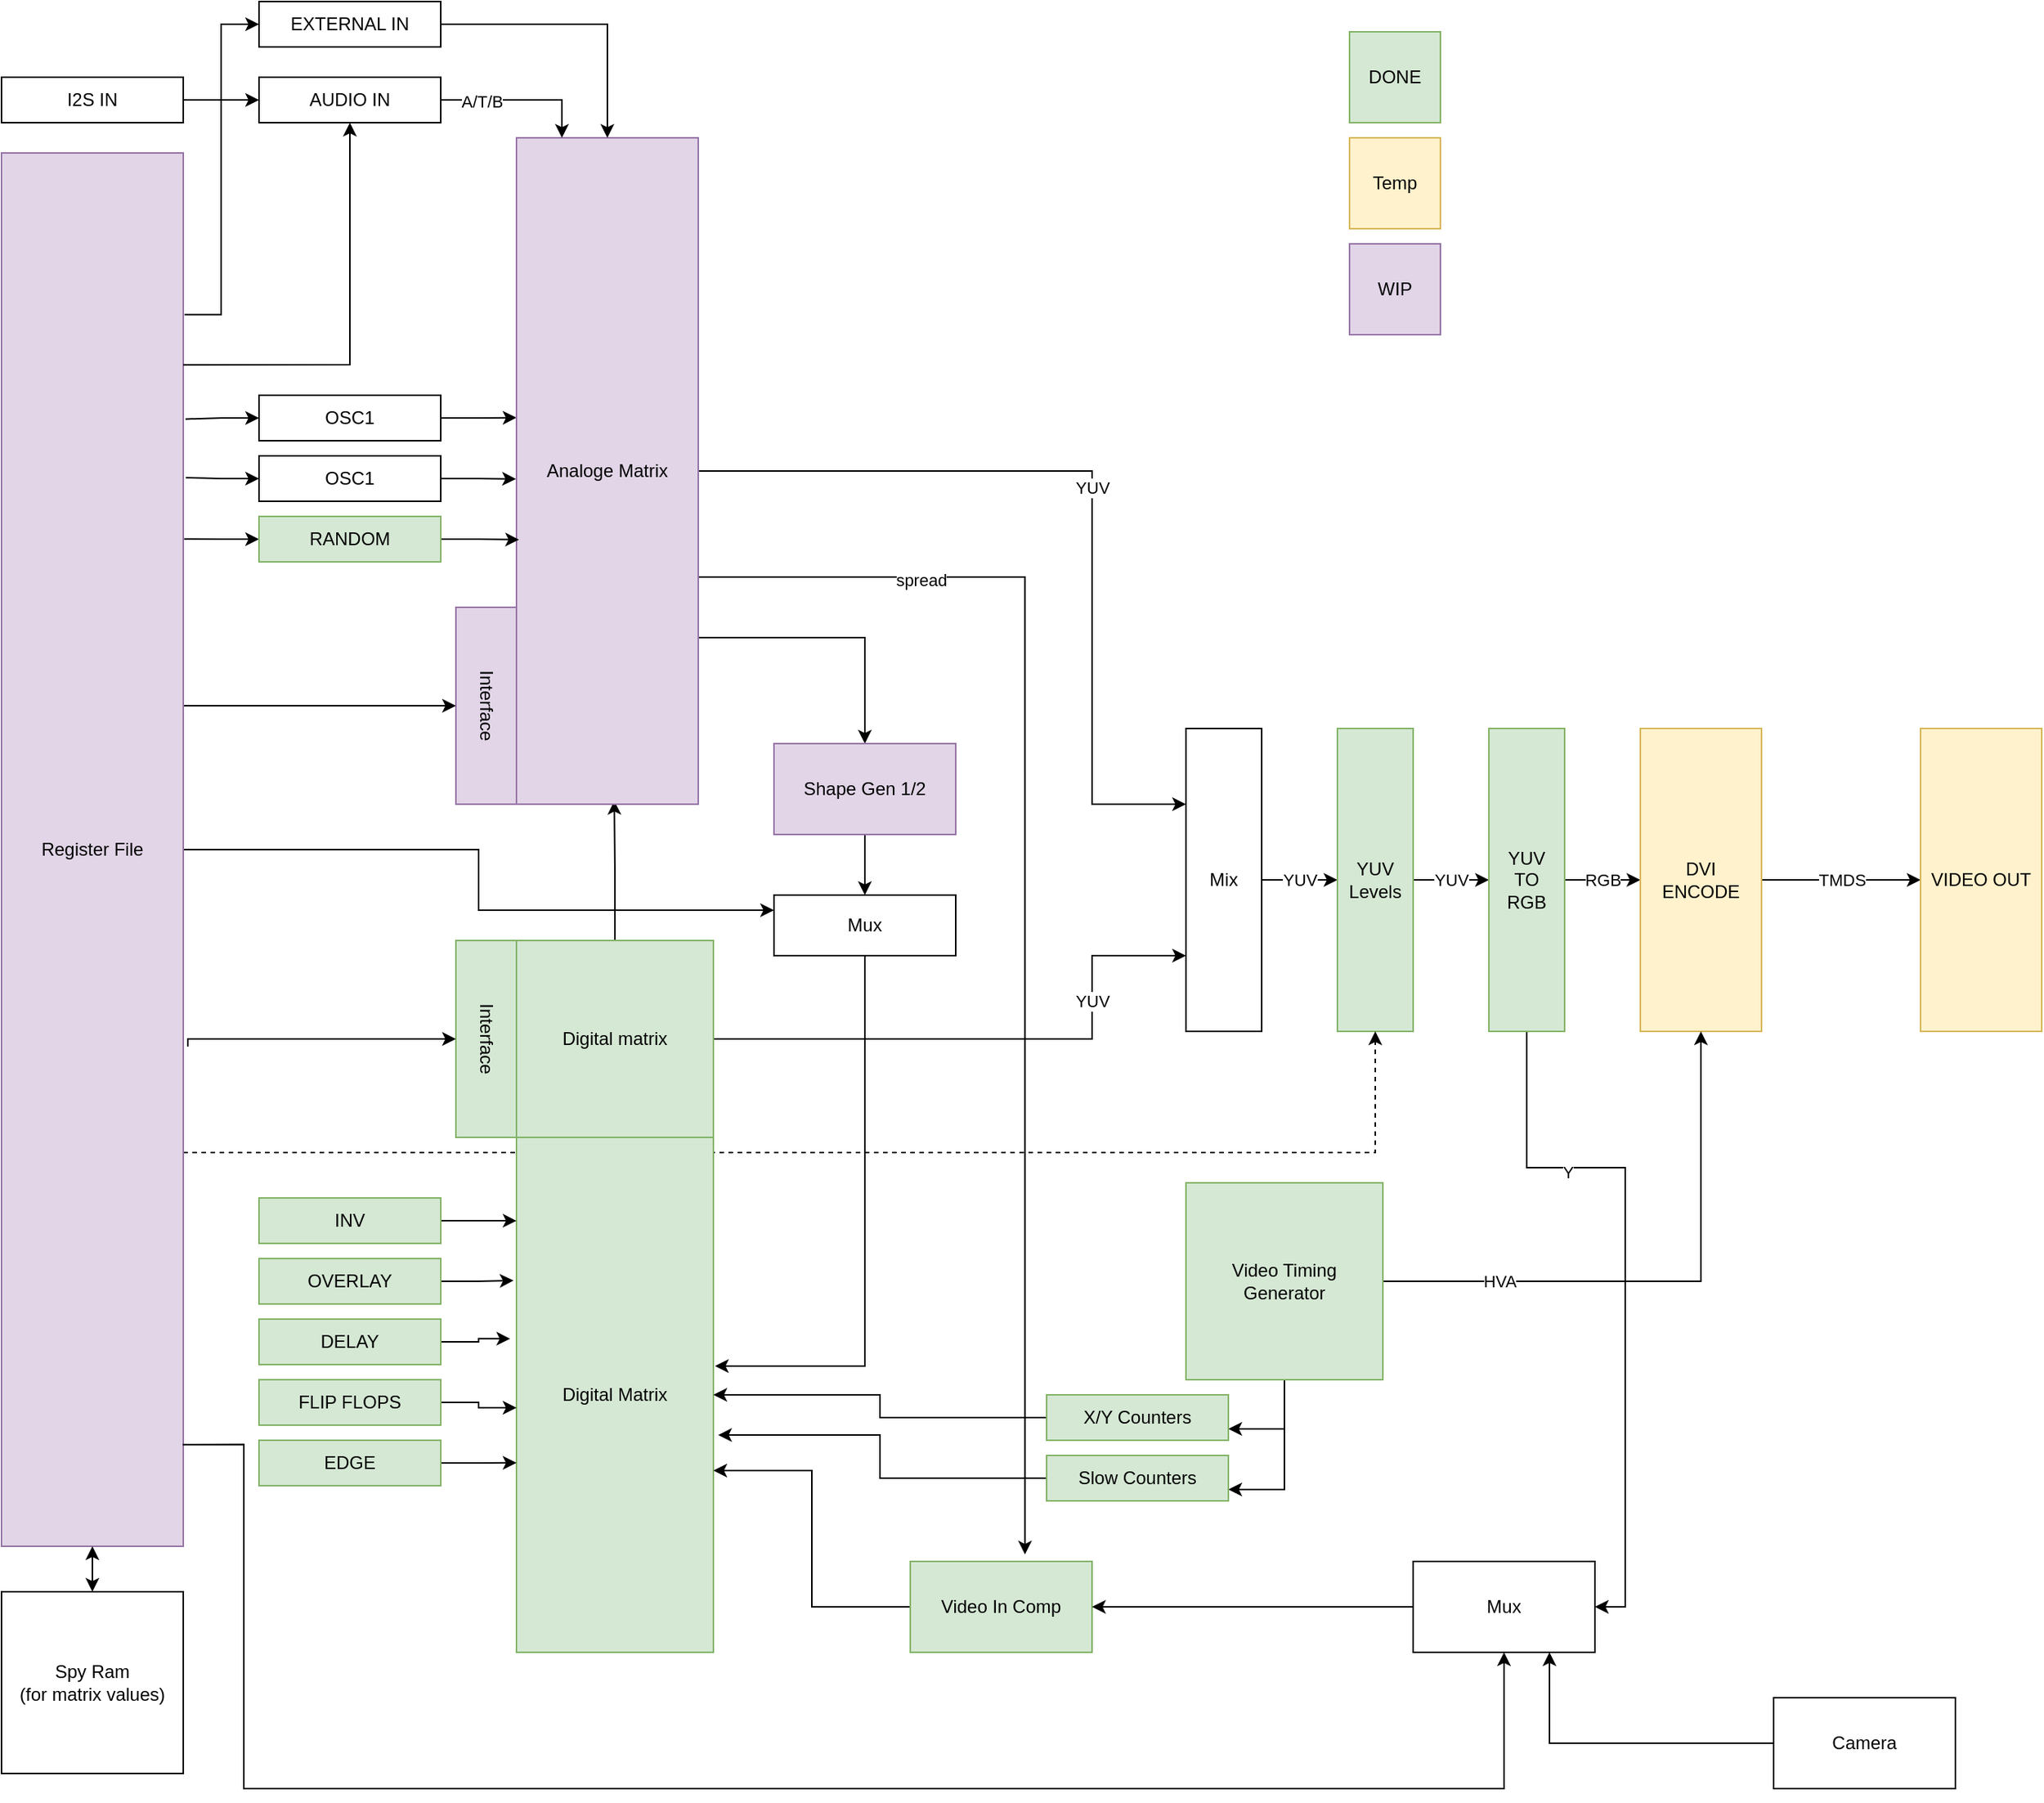 <mxfile version="21.6.8" type="device">
  <diagram name="Page-1" id="RBFI0iX49wBqgzLYOTrN">
    <mxGraphModel dx="1648" dy="2534" grid="1" gridSize="10" guides="1" tooltips="1" connect="1" arrows="1" fold="1" page="1" pageScale="1" pageWidth="850" pageHeight="1100" math="0" shadow="0">
      <root>
        <mxCell id="0" />
        <mxCell id="1" parent="0" />
        <mxCell id="7mZpvFm0Rja0avcv9IFA-11" value="YUV" style="edgeStyle=orthogonalEdgeStyle;rounded=0;orthogonalLoop=1;jettySize=auto;html=1;entryX=0;entryY=0.75;entryDx=0;entryDy=0;" edge="1" parent="1" source="7mZpvFm0Rja0avcv9IFA-2" target="7mZpvFm0Rja0avcv9IFA-7">
          <mxGeometry x="0.499" relative="1" as="geometry">
            <Array as="points">
              <mxPoint x="840" y="445" />
              <mxPoint x="840" y="390" />
            </Array>
            <mxPoint as="offset" />
          </mxGeometry>
        </mxCell>
        <mxCell id="7mZpvFm0Rja0avcv9IFA-47" style="edgeStyle=orthogonalEdgeStyle;rounded=0;orthogonalLoop=1;jettySize=auto;html=1;entryX=0.538;entryY=0.995;entryDx=0;entryDy=0;entryPerimeter=0;" edge="1" parent="1" source="7mZpvFm0Rja0avcv9IFA-2" target="7mZpvFm0Rja0avcv9IFA-27">
          <mxGeometry relative="1" as="geometry" />
        </mxCell>
        <mxCell id="7mZpvFm0Rja0avcv9IFA-2" value="Digital matrix" style="whiteSpace=wrap;html=1;aspect=fixed;fillColor=#d5e8d4;strokeColor=#82b366;" vertex="1" parent="1">
          <mxGeometry x="460" y="380" width="130" height="130" as="geometry" />
        </mxCell>
        <mxCell id="7mZpvFm0Rja0avcv9IFA-10" value="YUV" style="edgeStyle=orthogonalEdgeStyle;rounded=0;orthogonalLoop=1;jettySize=auto;html=1;entryX=0;entryY=0.25;entryDx=0;entryDy=0;" edge="1" parent="1" source="7mZpvFm0Rja0avcv9IFA-27" target="7mZpvFm0Rja0avcv9IFA-7">
          <mxGeometry relative="1" as="geometry">
            <mxPoint x="590" y="225" as="sourcePoint" />
            <Array as="points">
              <mxPoint x="840" y="70" />
              <mxPoint x="840" y="290" />
            </Array>
          </mxGeometry>
        </mxCell>
        <mxCell id="7mZpvFm0Rja0avcv9IFA-5" value="Interface" style="rounded=0;whiteSpace=wrap;html=1;rotation=90;fillColor=#e1d5e7;strokeColor=#9673a6;" vertex="1" parent="1">
          <mxGeometry x="375" y="205" width="130" height="40" as="geometry" />
        </mxCell>
        <mxCell id="7mZpvFm0Rja0avcv9IFA-6" value="Interface" style="rounded=0;whiteSpace=wrap;html=1;rotation=90;fillColor=#d5e8d4;strokeColor=#82b366;" vertex="1" parent="1">
          <mxGeometry x="375" y="425" width="130" height="40" as="geometry" />
        </mxCell>
        <mxCell id="7mZpvFm0Rja0avcv9IFA-9" value="YUV" style="edgeStyle=orthogonalEdgeStyle;rounded=0;orthogonalLoop=1;jettySize=auto;html=1;entryX=0;entryY=0.5;entryDx=0;entryDy=0;" edge="1" parent="1" source="7mZpvFm0Rja0avcv9IFA-7" target="7mZpvFm0Rja0avcv9IFA-8">
          <mxGeometry relative="1" as="geometry" />
        </mxCell>
        <mxCell id="7mZpvFm0Rja0avcv9IFA-7" value="Mix" style="rounded=0;whiteSpace=wrap;html=1;" vertex="1" parent="1">
          <mxGeometry x="902" y="240" width="50" height="200" as="geometry" />
        </mxCell>
        <mxCell id="7mZpvFm0Rja0avcv9IFA-13" value="YUV" style="edgeStyle=orthogonalEdgeStyle;rounded=0;orthogonalLoop=1;jettySize=auto;html=1;entryX=0;entryY=0.5;entryDx=0;entryDy=0;" edge="1" parent="1" source="7mZpvFm0Rja0avcv9IFA-8" target="7mZpvFm0Rja0avcv9IFA-12">
          <mxGeometry relative="1" as="geometry" />
        </mxCell>
        <mxCell id="7mZpvFm0Rja0avcv9IFA-8" value="YUV&lt;br&gt;Levels" style="rounded=0;whiteSpace=wrap;html=1;fillColor=#d5e8d4;strokeColor=#82b366;" vertex="1" parent="1">
          <mxGeometry x="1002" y="240" width="50" height="200" as="geometry" />
        </mxCell>
        <mxCell id="7mZpvFm0Rja0avcv9IFA-16" value="RGB" style="edgeStyle=orthogonalEdgeStyle;rounded=0;orthogonalLoop=1;jettySize=auto;html=1;entryX=0;entryY=0.5;entryDx=0;entryDy=0;" edge="1" parent="1" source="7mZpvFm0Rja0avcv9IFA-12" target="7mZpvFm0Rja0avcv9IFA-14">
          <mxGeometry relative="1" as="geometry" />
        </mxCell>
        <mxCell id="7mZpvFm0Rja0avcv9IFA-71" style="edgeStyle=orthogonalEdgeStyle;rounded=0;orthogonalLoop=1;jettySize=auto;html=1;entryX=1;entryY=0.5;entryDx=0;entryDy=0;" edge="1" parent="1" source="7mZpvFm0Rja0avcv9IFA-12" target="7mZpvFm0Rja0avcv9IFA-68">
          <mxGeometry relative="1" as="geometry">
            <Array as="points">
              <mxPoint x="1127" y="530" />
              <mxPoint x="1192" y="530" />
              <mxPoint x="1192" y="820" />
            </Array>
          </mxGeometry>
        </mxCell>
        <mxCell id="7mZpvFm0Rja0avcv9IFA-72" value="Y" style="edgeLabel;html=1;align=center;verticalAlign=middle;resizable=0;points=[];" vertex="1" connectable="0" parent="7mZpvFm0Rja0avcv9IFA-71">
          <mxGeometry x="-0.5" y="-3" relative="1" as="geometry">
            <mxPoint as="offset" />
          </mxGeometry>
        </mxCell>
        <mxCell id="7mZpvFm0Rja0avcv9IFA-12" value="YUV&lt;br&gt;TO&lt;br&gt;RGB" style="rounded=0;whiteSpace=wrap;html=1;fillColor=#d5e8d4;strokeColor=#82b366;" vertex="1" parent="1">
          <mxGeometry x="1102" y="240" width="50" height="200" as="geometry" />
        </mxCell>
        <mxCell id="7mZpvFm0Rja0avcv9IFA-18" value="TMDS" style="edgeStyle=orthogonalEdgeStyle;rounded=0;orthogonalLoop=1;jettySize=auto;html=1;entryX=0;entryY=0.5;entryDx=0;entryDy=0;" edge="1" parent="1" source="7mZpvFm0Rja0avcv9IFA-14" target="7mZpvFm0Rja0avcv9IFA-17">
          <mxGeometry relative="1" as="geometry" />
        </mxCell>
        <mxCell id="7mZpvFm0Rja0avcv9IFA-14" value="DVI&lt;br&gt;ENCODE" style="rounded=0;whiteSpace=wrap;html=1;fillColor=#fff2cc;strokeColor=#d6b656;" vertex="1" parent="1">
          <mxGeometry x="1202" y="240" width="80" height="200" as="geometry" />
        </mxCell>
        <mxCell id="7mZpvFm0Rja0avcv9IFA-17" value="VIDEO OUT" style="rounded=0;whiteSpace=wrap;html=1;fillColor=#fff2cc;strokeColor=#d6b656;" vertex="1" parent="1">
          <mxGeometry x="1387" y="240" width="80" height="200" as="geometry" />
        </mxCell>
        <mxCell id="7mZpvFm0Rja0avcv9IFA-20" style="edgeStyle=orthogonalEdgeStyle;rounded=0;orthogonalLoop=1;jettySize=auto;html=1;entryX=0.5;entryY=1;entryDx=0;entryDy=0;" edge="1" parent="1" source="7mZpvFm0Rja0avcv9IFA-19" target="7mZpvFm0Rja0avcv9IFA-14">
          <mxGeometry relative="1" as="geometry" />
        </mxCell>
        <mxCell id="7mZpvFm0Rja0avcv9IFA-21" value="HVA" style="edgeLabel;html=1;align=center;verticalAlign=middle;resizable=0;points=[];" vertex="1" connectable="0" parent="7mZpvFm0Rja0avcv9IFA-20">
          <mxGeometry x="-0.589" relative="1" as="geometry">
            <mxPoint as="offset" />
          </mxGeometry>
        </mxCell>
        <mxCell id="7mZpvFm0Rja0avcv9IFA-90" style="edgeStyle=orthogonalEdgeStyle;rounded=0;orthogonalLoop=1;jettySize=auto;html=1;entryX=1;entryY=0.75;entryDx=0;entryDy=0;" edge="1" parent="1" source="7mZpvFm0Rja0avcv9IFA-19" target="7mZpvFm0Rja0avcv9IFA-86">
          <mxGeometry relative="1" as="geometry" />
        </mxCell>
        <mxCell id="7mZpvFm0Rja0avcv9IFA-91" style="edgeStyle=orthogonalEdgeStyle;rounded=0;orthogonalLoop=1;jettySize=auto;html=1;entryX=1;entryY=0.75;entryDx=0;entryDy=0;" edge="1" parent="1" source="7mZpvFm0Rja0avcv9IFA-19" target="7mZpvFm0Rja0avcv9IFA-88">
          <mxGeometry relative="1" as="geometry" />
        </mxCell>
        <mxCell id="7mZpvFm0Rja0avcv9IFA-19" value="Video Timing&lt;br&gt;Generator" style="whiteSpace=wrap;html=1;aspect=fixed;fillColor=#d5e8d4;strokeColor=#82b366;" vertex="1" parent="1">
          <mxGeometry x="902" y="540" width="130" height="130" as="geometry" />
        </mxCell>
        <mxCell id="7mZpvFm0Rja0avcv9IFA-23" style="edgeStyle=orthogonalEdgeStyle;rounded=0;orthogonalLoop=1;jettySize=auto;html=1;exitX=1;exitY=0.25;exitDx=0;exitDy=0;entryX=0.5;entryY=1;entryDx=0;entryDy=0;" edge="1" parent="1" source="7mZpvFm0Rja0avcv9IFA-22" target="7mZpvFm0Rja0avcv9IFA-5">
          <mxGeometry relative="1" as="geometry">
            <Array as="points">
              <mxPoint x="240" y="225" />
            </Array>
          </mxGeometry>
        </mxCell>
        <mxCell id="7mZpvFm0Rja0avcv9IFA-24" style="edgeStyle=orthogonalEdgeStyle;rounded=0;orthogonalLoop=1;jettySize=auto;html=1;" edge="1" parent="1" target="7mZpvFm0Rja0avcv9IFA-6">
          <mxGeometry relative="1" as="geometry">
            <mxPoint x="243" y="450" as="sourcePoint" />
            <Array as="points">
              <mxPoint x="243" y="445" />
            </Array>
          </mxGeometry>
        </mxCell>
        <mxCell id="7mZpvFm0Rja0avcv9IFA-25" style="edgeStyle=orthogonalEdgeStyle;rounded=0;orthogonalLoop=1;jettySize=auto;html=1;exitX=1;exitY=0.75;exitDx=0;exitDy=0;entryX=0.5;entryY=1;entryDx=0;entryDy=0;dashed=1;" edge="1" parent="1" source="7mZpvFm0Rja0avcv9IFA-22" target="7mZpvFm0Rja0avcv9IFA-8">
          <mxGeometry relative="1" as="geometry">
            <Array as="points">
              <mxPoint x="240" y="520" />
              <mxPoint x="1027" y="520" />
            </Array>
          </mxGeometry>
        </mxCell>
        <mxCell id="7mZpvFm0Rja0avcv9IFA-62" style="edgeStyle=orthogonalEdgeStyle;rounded=0;orthogonalLoop=1;jettySize=auto;html=1;" edge="1" parent="1" source="7mZpvFm0Rja0avcv9IFA-22" target="7mZpvFm0Rja0avcv9IFA-59">
          <mxGeometry relative="1" as="geometry">
            <Array as="points">
              <mxPoint x="435" y="320" />
              <mxPoint x="435" y="360" />
            </Array>
          </mxGeometry>
        </mxCell>
        <mxCell id="7mZpvFm0Rja0avcv9IFA-22" value="Register File" style="rounded=0;whiteSpace=wrap;html=1;fillColor=#e1d5e7;strokeColor=#9673a6;" vertex="1" parent="1">
          <mxGeometry x="120" y="-140" width="120" height="920" as="geometry" />
        </mxCell>
        <mxCell id="7mZpvFm0Rja0avcv9IFA-39" style="edgeStyle=orthogonalEdgeStyle;rounded=0;orthogonalLoop=1;jettySize=auto;html=1;entryX=0;entryY=0.42;entryDx=0;entryDy=0;entryPerimeter=0;" edge="1" parent="1" source="7mZpvFm0Rja0avcv9IFA-26" target="7mZpvFm0Rja0avcv9IFA-27">
          <mxGeometry relative="1" as="geometry" />
        </mxCell>
        <mxCell id="7mZpvFm0Rja0avcv9IFA-43" style="edgeStyle=orthogonalEdgeStyle;rounded=0;orthogonalLoop=1;jettySize=auto;html=1;entryX=1.012;entryY=0.191;entryDx=0;entryDy=0;entryPerimeter=0;endArrow=none;endFill=0;startArrow=classic;startFill=1;" edge="1" parent="1" source="7mZpvFm0Rja0avcv9IFA-26" target="7mZpvFm0Rja0avcv9IFA-22">
          <mxGeometry relative="1" as="geometry" />
        </mxCell>
        <mxCell id="7mZpvFm0Rja0avcv9IFA-26" value="OSC1" style="rounded=0;whiteSpace=wrap;html=1;" vertex="1" parent="1">
          <mxGeometry x="290" y="20" width="120" height="30" as="geometry" />
        </mxCell>
        <mxCell id="7mZpvFm0Rja0avcv9IFA-57" style="edgeStyle=orthogonalEdgeStyle;rounded=0;orthogonalLoop=1;jettySize=auto;html=1;exitX=1;exitY=0.75;exitDx=0;exitDy=0;" edge="1" parent="1" source="7mZpvFm0Rja0avcv9IFA-27" target="7mZpvFm0Rja0avcv9IFA-56">
          <mxGeometry relative="1" as="geometry">
            <Array as="points">
              <mxPoint x="690" y="180" />
            </Array>
          </mxGeometry>
        </mxCell>
        <mxCell id="7mZpvFm0Rja0avcv9IFA-64" style="edgeStyle=orthogonalEdgeStyle;rounded=0;orthogonalLoop=1;jettySize=auto;html=1;entryX=0.631;entryY=-0.077;entryDx=0;entryDy=0;entryPerimeter=0;" edge="1" parent="1" source="7mZpvFm0Rja0avcv9IFA-27" target="7mZpvFm0Rja0avcv9IFA-63">
          <mxGeometry relative="1" as="geometry">
            <Array as="points">
              <mxPoint x="796" y="140" />
            </Array>
          </mxGeometry>
        </mxCell>
        <mxCell id="7mZpvFm0Rja0avcv9IFA-65" value="spread" style="edgeLabel;html=1;align=center;verticalAlign=middle;resizable=0;points=[];" vertex="1" connectable="0" parent="7mZpvFm0Rja0avcv9IFA-64">
          <mxGeometry x="-0.659" y="-2" relative="1" as="geometry">
            <mxPoint as="offset" />
          </mxGeometry>
        </mxCell>
        <mxCell id="7mZpvFm0Rja0avcv9IFA-27" value="Analoge Matrix" style="rounded=0;whiteSpace=wrap;html=1;fillColor=#e1d5e7;strokeColor=#9673a6;" vertex="1" parent="1">
          <mxGeometry x="460" y="-150" width="120" height="440" as="geometry" />
        </mxCell>
        <mxCell id="7mZpvFm0Rja0avcv9IFA-38" style="edgeStyle=orthogonalEdgeStyle;rounded=0;orthogonalLoop=1;jettySize=auto;html=1;entryX=-0.003;entryY=0.512;entryDx=0;entryDy=0;entryPerimeter=0;" edge="1" parent="1" source="7mZpvFm0Rja0avcv9IFA-29" target="7mZpvFm0Rja0avcv9IFA-27">
          <mxGeometry relative="1" as="geometry" />
        </mxCell>
        <mxCell id="7mZpvFm0Rja0avcv9IFA-41" style="edgeStyle=orthogonalEdgeStyle;rounded=0;orthogonalLoop=1;jettySize=auto;html=1;entryX=1.014;entryY=0.233;entryDx=0;entryDy=0;entryPerimeter=0;endArrow=none;endFill=0;startArrow=classic;startFill=1;" edge="1" parent="1" source="7mZpvFm0Rja0avcv9IFA-29" target="7mZpvFm0Rja0avcv9IFA-22">
          <mxGeometry relative="1" as="geometry" />
        </mxCell>
        <mxCell id="7mZpvFm0Rja0avcv9IFA-29" value="OSC1" style="rounded=0;whiteSpace=wrap;html=1;" vertex="1" parent="1">
          <mxGeometry x="290" y="60" width="120" height="30" as="geometry" />
        </mxCell>
        <mxCell id="7mZpvFm0Rja0avcv9IFA-37" style="edgeStyle=orthogonalEdgeStyle;rounded=0;orthogonalLoop=1;jettySize=auto;html=1;entryX=0.014;entryY=0.603;entryDx=0;entryDy=0;entryPerimeter=0;" edge="1" parent="1" source="7mZpvFm0Rja0avcv9IFA-30" target="7mZpvFm0Rja0avcv9IFA-27">
          <mxGeometry relative="1" as="geometry" />
        </mxCell>
        <mxCell id="7mZpvFm0Rja0avcv9IFA-40" style="edgeStyle=orthogonalEdgeStyle;rounded=0;orthogonalLoop=1;jettySize=auto;html=1;entryX=1.005;entryY=0.277;entryDx=0;entryDy=0;entryPerimeter=0;endArrow=none;endFill=0;startArrow=classic;startFill=1;" edge="1" parent="1" source="7mZpvFm0Rja0avcv9IFA-30" target="7mZpvFm0Rja0avcv9IFA-22">
          <mxGeometry relative="1" as="geometry" />
        </mxCell>
        <mxCell id="7mZpvFm0Rja0avcv9IFA-30" value="RANDOM" style="rounded=0;whiteSpace=wrap;html=1;fillColor=#d5e8d4;strokeColor=#82b366;" vertex="1" parent="1">
          <mxGeometry x="290" y="100" width="120" height="30" as="geometry" />
        </mxCell>
        <mxCell id="7mZpvFm0Rja0avcv9IFA-35" style="edgeStyle=orthogonalEdgeStyle;rounded=0;orthogonalLoop=1;jettySize=auto;html=1;entryX=0.25;entryY=0;entryDx=0;entryDy=0;" edge="1" parent="1" source="7mZpvFm0Rja0avcv9IFA-32" target="7mZpvFm0Rja0avcv9IFA-27">
          <mxGeometry relative="1" as="geometry" />
        </mxCell>
        <mxCell id="7mZpvFm0Rja0avcv9IFA-36" value="A/T/B" style="edgeLabel;html=1;align=center;verticalAlign=middle;resizable=0;points=[];" vertex="1" connectable="0" parent="7mZpvFm0Rja0avcv9IFA-35">
          <mxGeometry x="-0.486" y="-1" relative="1" as="geometry">
            <mxPoint as="offset" />
          </mxGeometry>
        </mxCell>
        <mxCell id="7mZpvFm0Rja0avcv9IFA-45" style="edgeStyle=orthogonalEdgeStyle;rounded=0;orthogonalLoop=1;jettySize=auto;html=1;entryX=1;entryY=0.152;entryDx=0;entryDy=0;entryPerimeter=0;endArrow=none;endFill=0;startArrow=classic;startFill=1;" edge="1" parent="1" source="7mZpvFm0Rja0avcv9IFA-32" target="7mZpvFm0Rja0avcv9IFA-22">
          <mxGeometry relative="1" as="geometry">
            <Array as="points">
              <mxPoint x="350" />
            </Array>
          </mxGeometry>
        </mxCell>
        <mxCell id="7mZpvFm0Rja0avcv9IFA-32" value="AUDIO IN" style="rounded=0;whiteSpace=wrap;html=1;" vertex="1" parent="1">
          <mxGeometry x="290" y="-190" width="120" height="30" as="geometry" />
        </mxCell>
        <mxCell id="7mZpvFm0Rja0avcv9IFA-34" style="edgeStyle=orthogonalEdgeStyle;rounded=0;orthogonalLoop=1;jettySize=auto;html=1;entryX=0.5;entryY=0;entryDx=0;entryDy=0;" edge="1" parent="1" source="7mZpvFm0Rja0avcv9IFA-33" target="7mZpvFm0Rja0avcv9IFA-27">
          <mxGeometry relative="1" as="geometry" />
        </mxCell>
        <mxCell id="7mZpvFm0Rja0avcv9IFA-52" style="edgeStyle=orthogonalEdgeStyle;rounded=0;orthogonalLoop=1;jettySize=auto;html=1;entryX=1.007;entryY=0.116;entryDx=0;entryDy=0;entryPerimeter=0;startArrow=classic;startFill=1;endArrow=none;endFill=0;" edge="1" parent="1" source="7mZpvFm0Rja0avcv9IFA-33" target="7mZpvFm0Rja0avcv9IFA-22">
          <mxGeometry relative="1" as="geometry" />
        </mxCell>
        <mxCell id="7mZpvFm0Rja0avcv9IFA-33" value="EXTERNAL IN" style="rounded=0;whiteSpace=wrap;html=1;" vertex="1" parent="1">
          <mxGeometry x="290" y="-240" width="120" height="30" as="geometry" />
        </mxCell>
        <mxCell id="7mZpvFm0Rja0avcv9IFA-50" style="edgeStyle=orthogonalEdgeStyle;rounded=0;orthogonalLoop=1;jettySize=auto;html=1;entryX=0;entryY=0.5;entryDx=0;entryDy=0;" edge="1" parent="1" source="7mZpvFm0Rja0avcv9IFA-49" target="7mZpvFm0Rja0avcv9IFA-32">
          <mxGeometry relative="1" as="geometry" />
        </mxCell>
        <mxCell id="7mZpvFm0Rja0avcv9IFA-49" value="I2S IN" style="rounded=0;whiteSpace=wrap;html=1;" vertex="1" parent="1">
          <mxGeometry x="120" y="-190" width="120" height="30" as="geometry" />
        </mxCell>
        <mxCell id="7mZpvFm0Rja0avcv9IFA-53" value="Digital Matrix" style="rounded=0;whiteSpace=wrap;html=1;fillColor=#d5e8d4;strokeColor=#82b366;" vertex="1" parent="1">
          <mxGeometry x="460" y="510" width="130" height="340" as="geometry" />
        </mxCell>
        <mxCell id="7mZpvFm0Rja0avcv9IFA-55" style="edgeStyle=orthogonalEdgeStyle;rounded=0;orthogonalLoop=1;jettySize=auto;html=1;entryX=0.5;entryY=1;entryDx=0;entryDy=0;startArrow=classic;startFill=1;" edge="1" parent="1" source="7mZpvFm0Rja0avcv9IFA-54" target="7mZpvFm0Rja0avcv9IFA-22">
          <mxGeometry relative="1" as="geometry" />
        </mxCell>
        <mxCell id="7mZpvFm0Rja0avcv9IFA-54" value="Spy Ram&lt;br&gt;(for matrix values)" style="rounded=0;whiteSpace=wrap;html=1;" vertex="1" parent="1">
          <mxGeometry x="120" y="810" width="120" height="120" as="geometry" />
        </mxCell>
        <mxCell id="7mZpvFm0Rja0avcv9IFA-60" style="edgeStyle=orthogonalEdgeStyle;rounded=0;orthogonalLoop=1;jettySize=auto;html=1;entryX=0.5;entryY=0;entryDx=0;entryDy=0;" edge="1" parent="1" source="7mZpvFm0Rja0avcv9IFA-56" target="7mZpvFm0Rja0avcv9IFA-59">
          <mxGeometry relative="1" as="geometry" />
        </mxCell>
        <mxCell id="7mZpvFm0Rja0avcv9IFA-56" value="Shape Gen 1/2" style="rounded=0;whiteSpace=wrap;html=1;fillColor=#e1d5e7;strokeColor=#9673a6;" vertex="1" parent="1">
          <mxGeometry x="630" y="250" width="120" height="60" as="geometry" />
        </mxCell>
        <mxCell id="7mZpvFm0Rja0avcv9IFA-61" style="edgeStyle=orthogonalEdgeStyle;rounded=0;orthogonalLoop=1;jettySize=auto;html=1;entryX=1.008;entryY=0.444;entryDx=0;entryDy=0;entryPerimeter=0;" edge="1" parent="1" source="7mZpvFm0Rja0avcv9IFA-59" target="7mZpvFm0Rja0avcv9IFA-53">
          <mxGeometry relative="1" as="geometry">
            <Array as="points">
              <mxPoint x="690" y="661" />
            </Array>
          </mxGeometry>
        </mxCell>
        <mxCell id="7mZpvFm0Rja0avcv9IFA-59" value="Mux" style="rounded=0;whiteSpace=wrap;html=1;" vertex="1" parent="1">
          <mxGeometry x="630" y="350" width="120" height="40" as="geometry" />
        </mxCell>
        <mxCell id="7mZpvFm0Rja0avcv9IFA-67" style="edgeStyle=orthogonalEdgeStyle;rounded=0;orthogonalLoop=1;jettySize=auto;html=1;entryX=1;entryY=0.647;entryDx=0;entryDy=0;entryPerimeter=0;" edge="1" parent="1" source="7mZpvFm0Rja0avcv9IFA-63" target="7mZpvFm0Rja0avcv9IFA-53">
          <mxGeometry relative="1" as="geometry" />
        </mxCell>
        <mxCell id="7mZpvFm0Rja0avcv9IFA-63" value="Video In Comp" style="rounded=0;whiteSpace=wrap;html=1;strokeColor=#82b366;fillColor=#d5e8d4;" vertex="1" parent="1">
          <mxGeometry x="720" y="790" width="120" height="60" as="geometry" />
        </mxCell>
        <mxCell id="7mZpvFm0Rja0avcv9IFA-69" style="edgeStyle=orthogonalEdgeStyle;rounded=0;orthogonalLoop=1;jettySize=auto;html=1;entryX=1;entryY=0.5;entryDx=0;entryDy=0;" edge="1" parent="1" source="7mZpvFm0Rja0avcv9IFA-68" target="7mZpvFm0Rja0avcv9IFA-63">
          <mxGeometry relative="1" as="geometry" />
        </mxCell>
        <mxCell id="7mZpvFm0Rja0avcv9IFA-75" style="edgeStyle=orthogonalEdgeStyle;rounded=0;orthogonalLoop=1;jettySize=auto;html=1;entryX=0.997;entryY=0.927;entryDx=0;entryDy=0;entryPerimeter=0;startArrow=classic;startFill=1;endArrow=none;endFill=0;" edge="1" parent="1" source="7mZpvFm0Rja0avcv9IFA-68" target="7mZpvFm0Rja0avcv9IFA-22">
          <mxGeometry relative="1" as="geometry">
            <Array as="points">
              <mxPoint x="1112" y="940" />
              <mxPoint x="280" y="940" />
              <mxPoint x="280" y="713" />
            </Array>
          </mxGeometry>
        </mxCell>
        <mxCell id="7mZpvFm0Rja0avcv9IFA-68" value="Mux" style="rounded=0;whiteSpace=wrap;html=1;" vertex="1" parent="1">
          <mxGeometry x="1052" y="790" width="120" height="60" as="geometry" />
        </mxCell>
        <mxCell id="7mZpvFm0Rja0avcv9IFA-74" style="edgeStyle=orthogonalEdgeStyle;rounded=0;orthogonalLoop=1;jettySize=auto;html=1;entryX=0.75;entryY=1;entryDx=0;entryDy=0;" edge="1" parent="1" source="7mZpvFm0Rja0avcv9IFA-73" target="7mZpvFm0Rja0avcv9IFA-68">
          <mxGeometry relative="1" as="geometry" />
        </mxCell>
        <mxCell id="7mZpvFm0Rja0avcv9IFA-73" value="Camera" style="rounded=0;whiteSpace=wrap;html=1;" vertex="1" parent="1">
          <mxGeometry x="1290" y="880" width="120" height="60" as="geometry" />
        </mxCell>
        <mxCell id="7mZpvFm0Rja0avcv9IFA-81" style="edgeStyle=orthogonalEdgeStyle;rounded=0;orthogonalLoop=1;jettySize=auto;html=1;entryX=0;entryY=0.162;entryDx=0;entryDy=0;entryPerimeter=0;" edge="1" parent="1" source="7mZpvFm0Rja0avcv9IFA-76" target="7mZpvFm0Rja0avcv9IFA-53">
          <mxGeometry relative="1" as="geometry" />
        </mxCell>
        <mxCell id="7mZpvFm0Rja0avcv9IFA-76" value="INV" style="rounded=0;whiteSpace=wrap;html=1;fillColor=#d5e8d4;strokeColor=#82b366;" vertex="1" parent="1">
          <mxGeometry x="290" y="550" width="120" height="30" as="geometry" />
        </mxCell>
        <mxCell id="7mZpvFm0Rja0avcv9IFA-82" style="edgeStyle=orthogonalEdgeStyle;rounded=0;orthogonalLoop=1;jettySize=auto;html=1;entryX=-0.015;entryY=0.278;entryDx=0;entryDy=0;entryPerimeter=0;" edge="1" parent="1" source="7mZpvFm0Rja0avcv9IFA-77" target="7mZpvFm0Rja0avcv9IFA-53">
          <mxGeometry relative="1" as="geometry" />
        </mxCell>
        <mxCell id="7mZpvFm0Rja0avcv9IFA-77" value="OVERLAY" style="rounded=0;whiteSpace=wrap;html=1;fillColor=#d5e8d4;strokeColor=#82b366;" vertex="1" parent="1">
          <mxGeometry x="290" y="590" width="120" height="30" as="geometry" />
        </mxCell>
        <mxCell id="7mZpvFm0Rja0avcv9IFA-83" style="edgeStyle=orthogonalEdgeStyle;rounded=0;orthogonalLoop=1;jettySize=auto;html=1;entryX=-0.032;entryY=0.391;entryDx=0;entryDy=0;entryPerimeter=0;" edge="1" parent="1" source="7mZpvFm0Rja0avcv9IFA-78" target="7mZpvFm0Rja0avcv9IFA-53">
          <mxGeometry relative="1" as="geometry" />
        </mxCell>
        <mxCell id="7mZpvFm0Rja0avcv9IFA-78" value="DELAY" style="rounded=0;whiteSpace=wrap;html=1;fillColor=#d5e8d4;strokeColor=#82b366;" vertex="1" parent="1">
          <mxGeometry x="290" y="630" width="120" height="30" as="geometry" />
        </mxCell>
        <mxCell id="7mZpvFm0Rja0avcv9IFA-84" style="edgeStyle=orthogonalEdgeStyle;rounded=0;orthogonalLoop=1;jettySize=auto;html=1;entryX=0;entryY=0.525;entryDx=0;entryDy=0;entryPerimeter=0;" edge="1" parent="1" source="7mZpvFm0Rja0avcv9IFA-79" target="7mZpvFm0Rja0avcv9IFA-53">
          <mxGeometry relative="1" as="geometry" />
        </mxCell>
        <mxCell id="7mZpvFm0Rja0avcv9IFA-79" value="FLIP FLOPS" style="rounded=0;whiteSpace=wrap;html=1;fillColor=#d5e8d4;strokeColor=#82b366;" vertex="1" parent="1">
          <mxGeometry x="290" y="670" width="120" height="30" as="geometry" />
        </mxCell>
        <mxCell id="7mZpvFm0Rja0avcv9IFA-85" style="edgeStyle=orthogonalEdgeStyle;rounded=0;orthogonalLoop=1;jettySize=auto;html=1;entryX=0;entryY=0.632;entryDx=0;entryDy=0;entryPerimeter=0;" edge="1" parent="1" source="7mZpvFm0Rja0avcv9IFA-80" target="7mZpvFm0Rja0avcv9IFA-53">
          <mxGeometry relative="1" as="geometry" />
        </mxCell>
        <mxCell id="7mZpvFm0Rja0avcv9IFA-80" value="EDGE" style="rounded=0;whiteSpace=wrap;html=1;fillColor=#d5e8d4;strokeColor=#82b366;" vertex="1" parent="1">
          <mxGeometry x="290" y="710" width="120" height="30" as="geometry" />
        </mxCell>
        <mxCell id="7mZpvFm0Rja0avcv9IFA-87" style="edgeStyle=orthogonalEdgeStyle;rounded=0;orthogonalLoop=1;jettySize=auto;html=1;entryX=1;entryY=0.5;entryDx=0;entryDy=0;" edge="1" parent="1" source="7mZpvFm0Rja0avcv9IFA-86" target="7mZpvFm0Rja0avcv9IFA-53">
          <mxGeometry relative="1" as="geometry" />
        </mxCell>
        <mxCell id="7mZpvFm0Rja0avcv9IFA-86" value="X/Y Counters" style="rounded=0;whiteSpace=wrap;html=1;fillColor=#d5e8d4;strokeColor=#82b366;" vertex="1" parent="1">
          <mxGeometry x="810" y="680" width="120" height="30" as="geometry" />
        </mxCell>
        <mxCell id="7mZpvFm0Rja0avcv9IFA-89" style="edgeStyle=orthogonalEdgeStyle;rounded=0;orthogonalLoop=1;jettySize=auto;html=1;entryX=1.024;entryY=0.578;entryDx=0;entryDy=0;entryPerimeter=0;" edge="1" parent="1" source="7mZpvFm0Rja0avcv9IFA-88" target="7mZpvFm0Rja0avcv9IFA-53">
          <mxGeometry relative="1" as="geometry" />
        </mxCell>
        <mxCell id="7mZpvFm0Rja0avcv9IFA-88" value="Slow Counters" style="rounded=0;whiteSpace=wrap;html=1;fillColor=#d5e8d4;strokeColor=#82b366;" vertex="1" parent="1">
          <mxGeometry x="810" y="720" width="120" height="30" as="geometry" />
        </mxCell>
        <mxCell id="7mZpvFm0Rja0avcv9IFA-92" value="DONE" style="whiteSpace=wrap;html=1;aspect=fixed;fillColor=#d5e8d4;strokeColor=#82b366;" vertex="1" parent="1">
          <mxGeometry x="1010" y="-220" width="60" height="60" as="geometry" />
        </mxCell>
        <mxCell id="7mZpvFm0Rja0avcv9IFA-93" value="Temp" style="whiteSpace=wrap;html=1;aspect=fixed;fillColor=#fff2cc;strokeColor=#d6b656;" vertex="1" parent="1">
          <mxGeometry x="1010" y="-150" width="60" height="60" as="geometry" />
        </mxCell>
        <mxCell id="7mZpvFm0Rja0avcv9IFA-94" value="WIP" style="whiteSpace=wrap;html=1;aspect=fixed;fillColor=#e1d5e7;strokeColor=#9673a6;" vertex="1" parent="1">
          <mxGeometry x="1010" y="-80" width="60" height="60" as="geometry" />
        </mxCell>
      </root>
    </mxGraphModel>
  </diagram>
</mxfile>
